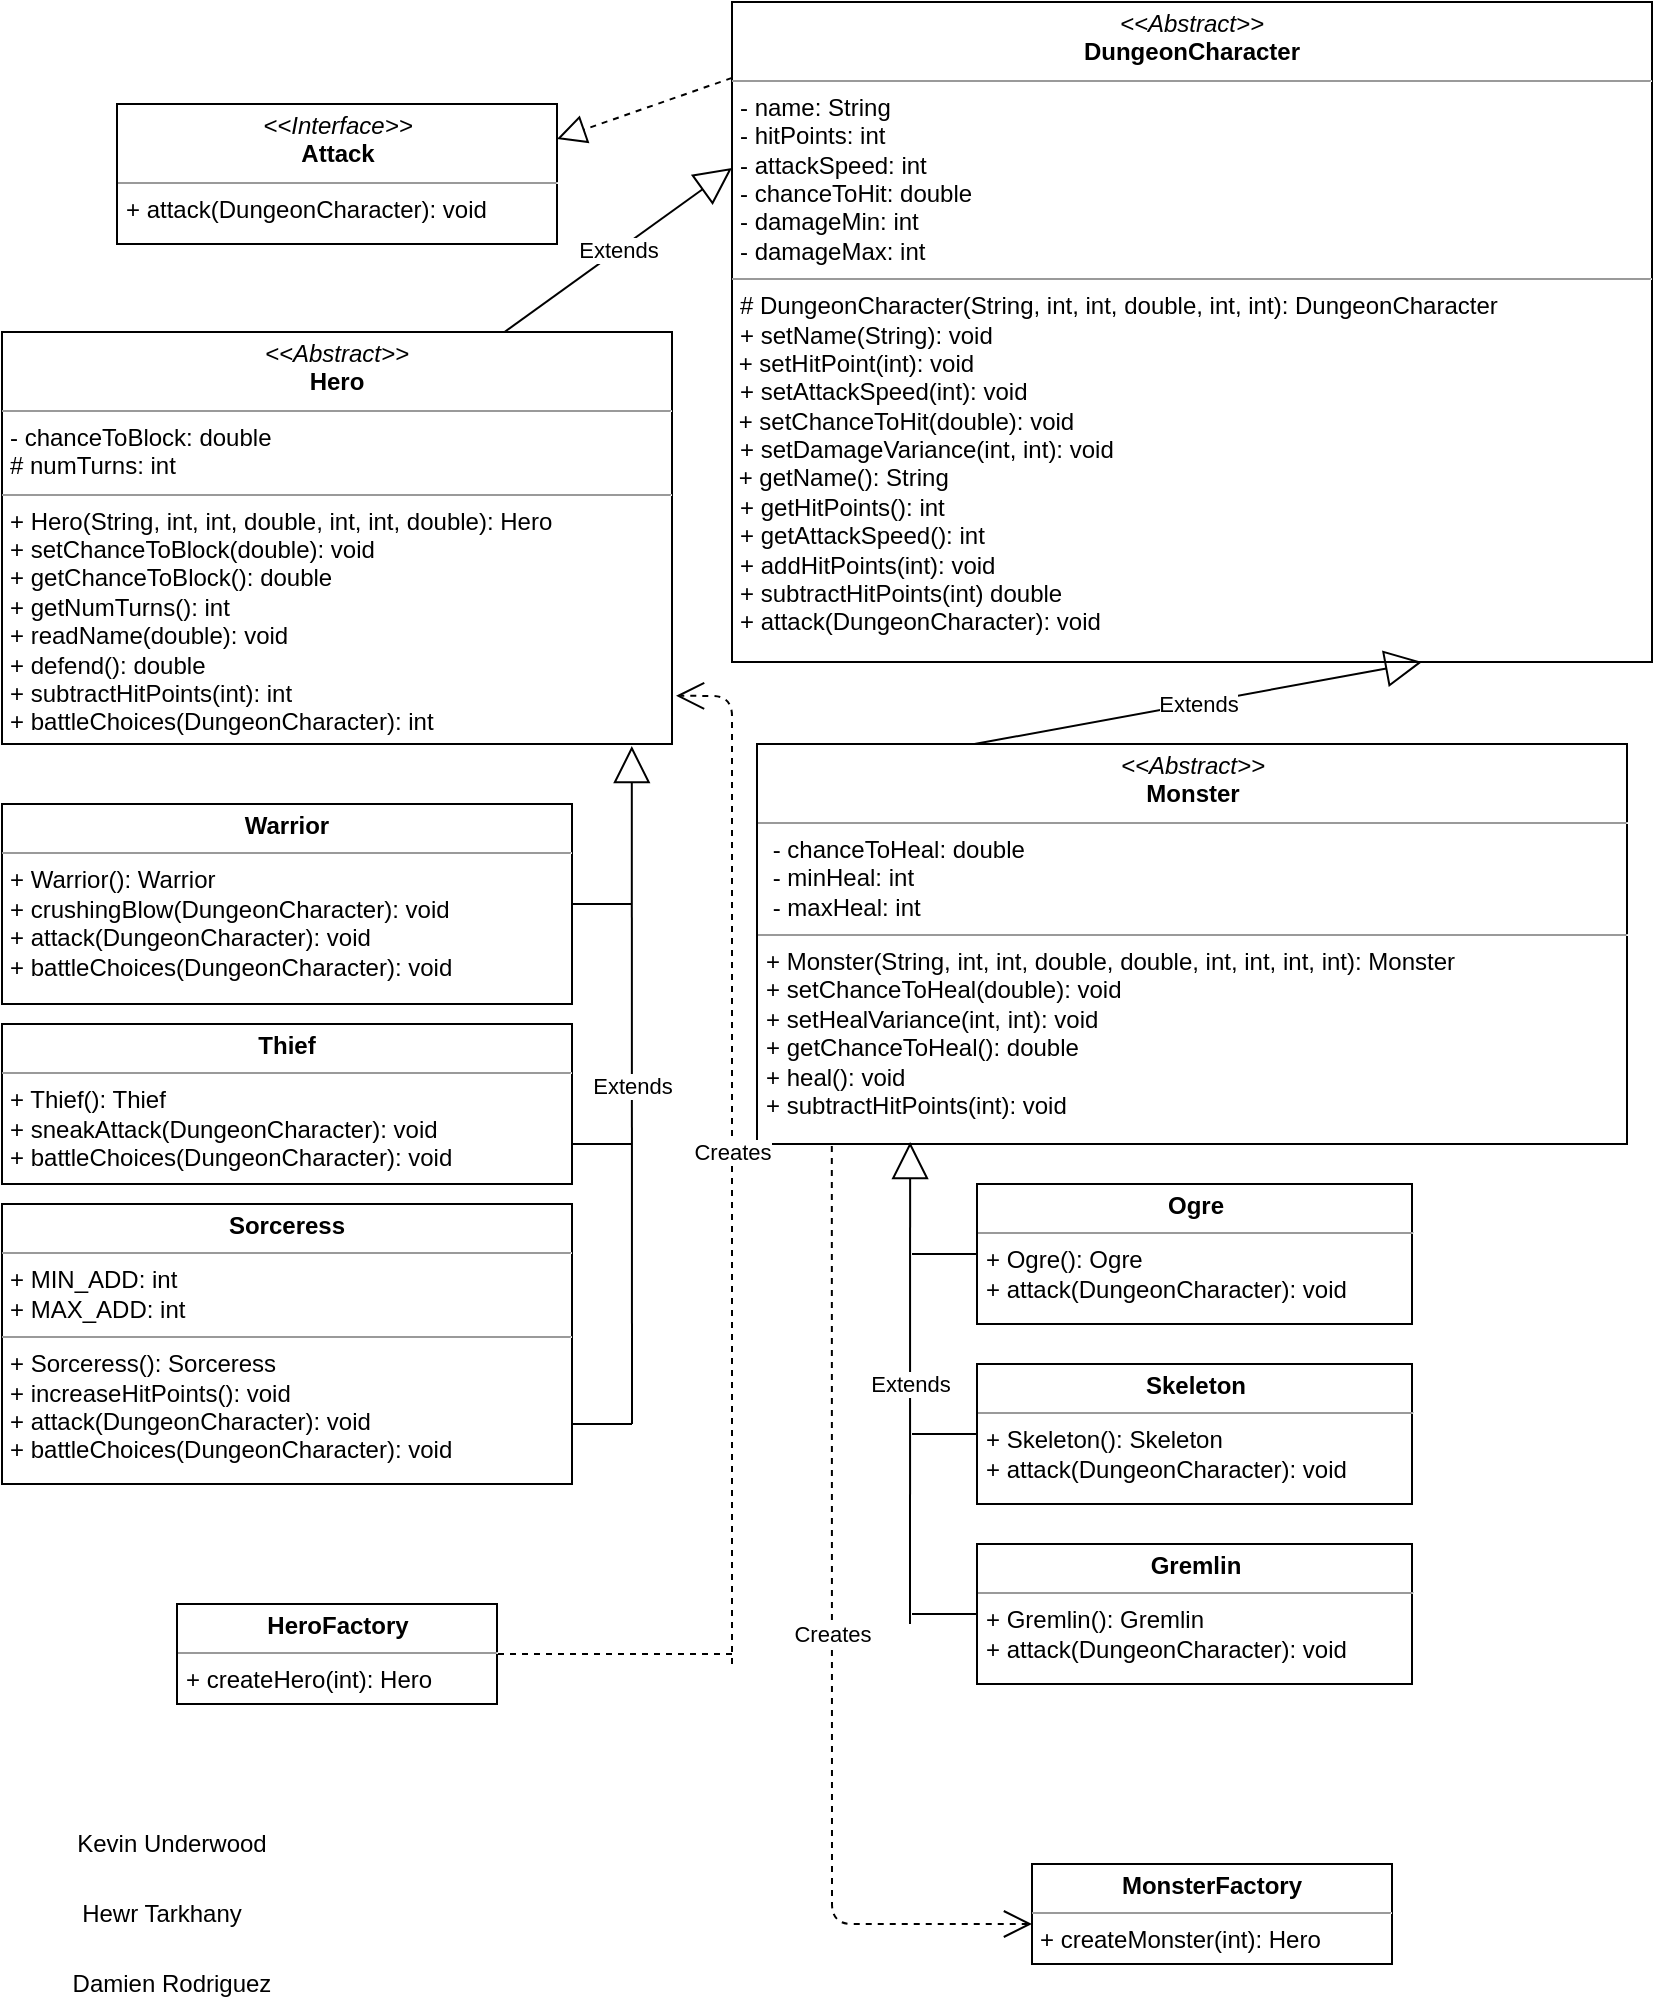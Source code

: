 <mxfile version="12.8.1" type="device"><diagram id="lzgoNqNDTVPzXDBglVrW" name="Page-1"><mxGraphModel dx="868" dy="454" grid="1" gridSize="10" guides="1" tooltips="1" connect="1" arrows="1" fold="1" page="1" pageScale="1" pageWidth="850" pageHeight="1100" math="0" shadow="0"><root><mxCell id="0"/><mxCell id="1" parent="0"/><mxCell id="JB4b7SiElBGVynCurm69-2" value="&lt;p style=&quot;margin: 0px ; margin-top: 4px ; text-align: center&quot;&gt;&lt;i&gt;&amp;lt;&amp;lt;Interface&amp;gt;&amp;gt;&lt;/i&gt;&lt;br&gt;&lt;b&gt;Attack&lt;/b&gt;&lt;/p&gt;&lt;hr size=&quot;1&quot;&gt;&lt;p style=&quot;margin: 0px ; margin-left: 4px&quot;&gt;+ attack(DungeonCharacter): void&lt;br&gt;&lt;/p&gt;" style="verticalAlign=top;align=left;overflow=fill;fontSize=12;fontFamily=Helvetica;html=1;" vertex="1" parent="1"><mxGeometry x="72.5" y="60" width="220" height="70" as="geometry"/></mxCell><mxCell id="JB4b7SiElBGVynCurm69-3" value="&lt;p style=&quot;margin: 0px ; margin-top: 4px ; text-align: center&quot;&gt;&lt;i&gt;&amp;lt;&amp;lt;Abstract&amp;gt;&amp;gt;&lt;/i&gt;&lt;br&gt;&lt;b&gt;DungeonCharacter&lt;/b&gt;&lt;/p&gt;&lt;hr size=&quot;1&quot;&gt;&lt;p style=&quot;margin: 0px ; margin-left: 4px&quot;&gt;- name: String&lt;br&gt;- hitPoints: int&lt;/p&gt;&lt;p style=&quot;margin: 0px ; margin-left: 4px&quot;&gt;- attackSpeed: int&lt;br&gt;- chanceToHit: double&lt;/p&gt;&lt;p style=&quot;margin: 0px ; margin-left: 4px&quot;&gt;- damageMin: int&lt;br&gt;- damageMax: int&lt;/p&gt;&lt;hr size=&quot;1&quot;&gt;&lt;p style=&quot;margin: 0px ; margin-left: 4px&quot;&gt;# DungeonCharacter(String, int, int, double, int, int): DungeonCharacter&lt;br&gt;+ setName(String): void&lt;br&gt;&lt;/p&gt;&amp;nbsp;+ setHitPoint(int): void&lt;br&gt;&lt;p style=&quot;margin: 0px ; margin-left: 4px&quot;&gt;+ setAttackSpeed(int): void&lt;/p&gt;&amp;nbsp;+ setChanceToHit(double): void&lt;br&gt;&lt;p style=&quot;margin: 0px ; margin-left: 4px&quot;&gt;+ setDamageVariance(int, int): void&lt;br&gt;&lt;/p&gt;&amp;nbsp;+ getName(): String&lt;br&gt;&lt;p style=&quot;margin: 0px ; margin-left: 4px&quot;&gt;+ getHitPoints(): int&lt;/p&gt;&lt;p style=&quot;margin: 0px ; margin-left: 4px&quot;&gt;+ getAttackSpeed(): int&lt;/p&gt;&lt;p style=&quot;margin: 0px ; margin-left: 4px&quot;&gt;+ addHitPoints(int): void&lt;/p&gt;&lt;p style=&quot;margin: 0px ; margin-left: 4px&quot;&gt;+ subtractHitPoints(int) double&lt;/p&gt;&lt;p style=&quot;margin: 0px ; margin-left: 4px&quot;&gt;+ attack(DungeonCharacter): void&lt;br&gt;&lt;/p&gt;&lt;p style=&quot;margin: 0px ; margin-left: 4px&quot;&gt;&lt;br&gt;&lt;/p&gt;" style="verticalAlign=top;align=left;overflow=fill;fontSize=12;fontFamily=Helvetica;html=1;" vertex="1" parent="1"><mxGeometry x="380" y="9" width="460" height="330" as="geometry"/></mxCell><mxCell id="JB4b7SiElBGVynCurm69-5" value="" style="endArrow=block;dashed=1;endFill=0;endSize=12;html=1;entryX=1;entryY=0.25;entryDx=0;entryDy=0;exitX=0;exitY=0.115;exitDx=0;exitDy=0;exitPerimeter=0;" edge="1" parent="1" source="JB4b7SiElBGVynCurm69-3" target="JB4b7SiElBGVynCurm69-2"><mxGeometry width="160" relative="1" as="geometry"><mxPoint x="350" y="160" as="sourcePoint"/><mxPoint x="510" y="160" as="targetPoint"/></mxGeometry></mxCell><mxCell id="JB4b7SiElBGVynCurm69-6" value="&lt;p style=&quot;margin: 0px ; margin-top: 4px ; text-align: center&quot;&gt;&lt;i&gt;&amp;lt;&amp;lt;Abstract&amp;gt;&amp;gt;&lt;/i&gt;&lt;br&gt;&lt;b&gt;Hero&lt;/b&gt;&lt;/p&gt;&lt;hr size=&quot;1&quot;&gt;&lt;p style=&quot;margin: 0px ; margin-left: 4px&quot;&gt;- chanceToBlock: double&lt;br&gt;# numTurns: int&lt;/p&gt;&lt;hr size=&quot;1&quot;&gt;&lt;p style=&quot;margin: 0px ; margin-left: 4px&quot;&gt;+ Hero(String, int, int, double, int, int, double): Hero&lt;br&gt;+ setChanceToBlock(double): void&lt;/p&gt;&lt;p style=&quot;margin: 0px ; margin-left: 4px&quot;&gt;+ getChanceToBlock(): double&lt;br&gt;+ getNumTurns(): int&lt;/p&gt;&lt;p style=&quot;margin: 0px ; margin-left: 4px&quot;&gt;+ readName(double): void&lt;/p&gt;&lt;p style=&quot;margin: 0px ; margin-left: 4px&quot;&gt;+ defend(): double&lt;br&gt;+ subtractHitPoints(int): int&lt;/p&gt;&lt;p style=&quot;margin: 0px ; margin-left: 4px&quot;&gt;+ battleChoices(DungeonCharacter): int&lt;/p&gt;" style="verticalAlign=top;align=left;overflow=fill;fontSize=12;fontFamily=Helvetica;html=1;" vertex="1" parent="1"><mxGeometry x="15" y="174" width="335" height="206" as="geometry"/></mxCell><mxCell id="JB4b7SiElBGVynCurm69-7" value="&lt;p style=&quot;margin: 0px ; margin-top: 4px ; text-align: center&quot;&gt;&lt;i&gt;&amp;lt;&amp;lt;Abstract&amp;gt;&amp;gt;&lt;/i&gt;&lt;br&gt;&lt;b&gt;Monster&lt;/b&gt;&lt;/p&gt;&lt;hr size=&quot;1&quot;&gt;&lt;p style=&quot;margin: 0px ; margin-left: 4px&quot;&gt;&amp;nbsp;- chanceToHeal: double&lt;br&gt;&amp;nbsp;- minHeal: int&lt;/p&gt;&lt;p style=&quot;margin: 0px ; margin-left: 4px&quot;&gt;&amp;nbsp;- maxHeal: int&lt;br&gt;&lt;/p&gt;&lt;hr size=&quot;1&quot;&gt;&lt;p style=&quot;margin: 0px ; margin-left: 4px&quot;&gt;+ Monster(String, int, int, double, double, int, int, int, int): Monster&lt;br&gt;&lt;/p&gt;&lt;p style=&quot;margin: 0px ; margin-left: 4px&quot;&gt;+ setChanceToHeal(double): void&lt;br&gt;+ setHealVariance(int, int): void&lt;/p&gt;&lt;p style=&quot;margin: 0px ; margin-left: 4px&quot;&gt;+ getChanceToHeal(): double&lt;/p&gt;&lt;p style=&quot;margin: 0px ; margin-left: 4px&quot;&gt;+ heal(): void&lt;br&gt;+ subtractHitPoints(int): void&lt;/p&gt;" style="verticalAlign=top;align=left;overflow=fill;fontSize=12;fontFamily=Helvetica;html=1;" vertex="1" parent="1"><mxGeometry x="392.5" y="380" width="435" height="200" as="geometry"/></mxCell><mxCell id="JB4b7SiElBGVynCurm69-8" value="&lt;p style=&quot;margin: 0px ; margin-top: 4px ; text-align: center&quot;&gt;&lt;b&gt;Warrior&lt;/b&gt;&lt;/p&gt;&lt;hr size=&quot;1&quot;&gt;&lt;p style=&quot;margin: 0px ; margin-left: 4px&quot;&gt;+ Warrior(): Warrior&lt;br&gt;+ crushingBlow(DungeonCharacter): void&lt;/p&gt;&lt;p style=&quot;margin: 0px ; margin-left: 4px&quot;&gt;+ attack(DungeonCharacter): void&lt;/p&gt;&lt;p style=&quot;margin: 0px ; margin-left: 4px&quot;&gt;+ battleChoices(DungeonCharacter): void&lt;br&gt;&lt;/p&gt;" style="verticalAlign=top;align=left;overflow=fill;fontSize=12;fontFamily=Helvetica;html=1;" vertex="1" parent="1"><mxGeometry x="15" y="410" width="285" height="100" as="geometry"/></mxCell><mxCell id="JB4b7SiElBGVynCurm69-10" value="&lt;p style=&quot;margin: 0px ; margin-top: 4px ; text-align: center&quot;&gt;&lt;b&gt;Thief&lt;/b&gt;&lt;br&gt;&lt;/p&gt;&lt;hr size=&quot;1&quot;&gt;&lt;p style=&quot;margin: 0px ; margin-left: 4px&quot;&gt;+ Thief(): Thief&lt;/p&gt;&lt;p style=&quot;margin: 0px ; margin-left: 4px&quot;&gt;+ sneakAttack(DungeonCharacter): void&lt;/p&gt;&lt;p style=&quot;margin: 0px ; margin-left: 4px&quot;&gt;+ battleChoices(DungeonCharacter): void&lt;br&gt;&lt;/p&gt;" style="verticalAlign=top;align=left;overflow=fill;fontSize=12;fontFamily=Helvetica;html=1;" vertex="1" parent="1"><mxGeometry x="15" y="520" width="285" height="80" as="geometry"/></mxCell><mxCell id="JB4b7SiElBGVynCurm69-11" value="&lt;p style=&quot;margin: 0px ; margin-top: 4px ; text-align: center&quot;&gt;&lt;b&gt;Sorceress&lt;/b&gt;&lt;/p&gt;&lt;hr size=&quot;1&quot;&gt;&lt;p style=&quot;margin: 0px ; margin-left: 4px&quot;&gt;+ MIN_ADD: int&lt;br&gt;+ MAX_ADD: int&lt;br&gt;&lt;/p&gt;&lt;hr size=&quot;1&quot;&gt;&lt;p style=&quot;margin: 0px ; margin-left: 4px&quot;&gt;+ Sorceress(): Sorceress&lt;br&gt;+ increaseHitPoints(): void&lt;/p&gt;&lt;p style=&quot;margin: 0px ; margin-left: 4px&quot;&gt;+ attack(DungeonCharacter): void&lt;/p&gt;&lt;p style=&quot;margin: 0px ; margin-left: 4px&quot;&gt;+ battleChoices(DungeonCharacter): void&lt;br&gt;&lt;/p&gt;" style="verticalAlign=top;align=left;overflow=fill;fontSize=12;fontFamily=Helvetica;html=1;" vertex="1" parent="1"><mxGeometry x="15" y="610" width="285" height="140" as="geometry"/></mxCell><mxCell id="JB4b7SiElBGVynCurm69-13" value="Extends" style="endArrow=block;endSize=16;endFill=0;html=1;entryX=0.94;entryY=1.005;entryDx=0;entryDy=0;entryPerimeter=0;" edge="1" parent="1" target="JB4b7SiElBGVynCurm69-6"><mxGeometry width="160" relative="1" as="geometry"><mxPoint x="330" y="720" as="sourcePoint"/><mxPoint x="510" y="600" as="targetPoint"/></mxGeometry></mxCell><mxCell id="JB4b7SiElBGVynCurm69-14" value="" style="endArrow=none;html=1;entryX=1;entryY=0.5;entryDx=0;entryDy=0;" edge="1" parent="1" target="JB4b7SiElBGVynCurm69-8"><mxGeometry width="50" height="50" relative="1" as="geometry"><mxPoint x="330" y="460" as="sourcePoint"/><mxPoint x="450" y="560" as="targetPoint"/></mxGeometry></mxCell><mxCell id="JB4b7SiElBGVynCurm69-15" value="" style="endArrow=none;html=1;entryX=1;entryY=0.5;entryDx=0;entryDy=0;" edge="1" parent="1"><mxGeometry width="50" height="50" relative="1" as="geometry"><mxPoint x="330" y="720" as="sourcePoint"/><mxPoint x="300" y="720" as="targetPoint"/></mxGeometry></mxCell><mxCell id="JB4b7SiElBGVynCurm69-16" value="" style="endArrow=none;html=1;entryX=1;entryY=0.75;entryDx=0;entryDy=0;" edge="1" parent="1" target="JB4b7SiElBGVynCurm69-10"><mxGeometry width="50" height="50" relative="1" as="geometry"><mxPoint x="330" y="580" as="sourcePoint"/><mxPoint x="320" y="480" as="targetPoint"/></mxGeometry></mxCell><mxCell id="JB4b7SiElBGVynCurm69-17" value="Extends" style="endArrow=block;endSize=16;endFill=0;html=1;entryX=0.75;entryY=1;entryDx=0;entryDy=0;exitX=0.25;exitY=0;exitDx=0;exitDy=0;" edge="1" parent="1" source="JB4b7SiElBGVynCurm69-7" target="JB4b7SiElBGVynCurm69-3"><mxGeometry width="160" relative="1" as="geometry"><mxPoint x="350" y="310" as="sourcePoint"/><mxPoint x="510" y="310" as="targetPoint"/></mxGeometry></mxCell><mxCell id="JB4b7SiElBGVynCurm69-18" value="Extends" style="endArrow=block;endSize=16;endFill=0;html=1;exitX=0.75;exitY=0;exitDx=0;exitDy=0;" edge="1" parent="1" source="JB4b7SiElBGVynCurm69-6"><mxGeometry width="160" relative="1" as="geometry"><mxPoint x="350" y="180" as="sourcePoint"/><mxPoint x="380" y="92" as="targetPoint"/></mxGeometry></mxCell><mxCell id="JB4b7SiElBGVynCurm69-19" value="&lt;p style=&quot;margin: 0px ; margin-top: 4px ; text-align: center&quot;&gt;&lt;b&gt;Ogre&lt;/b&gt;&lt;br&gt;&lt;/p&gt;&lt;hr size=&quot;1&quot;&gt;&lt;p style=&quot;margin: 0px ; margin-left: 4px&quot;&gt;+ Ogre(): Ogre&lt;br&gt;+ attack(DungeonCharacter): void&lt;br&gt;&lt;/p&gt;" style="verticalAlign=top;align=left;overflow=fill;fontSize=12;fontFamily=Helvetica;html=1;" vertex="1" parent="1"><mxGeometry x="502.5" y="600" width="217.5" height="70" as="geometry"/></mxCell><mxCell id="JB4b7SiElBGVynCurm69-20" value="&lt;p style=&quot;margin: 0px ; margin-top: 4px ; text-align: center&quot;&gt;&lt;b&gt;Skeleton&lt;/b&gt;&lt;br&gt;&lt;/p&gt;&lt;hr size=&quot;1&quot;&gt;&lt;p style=&quot;margin: 0px ; margin-left: 4px&quot;&gt;+ Skeleton(): Skeleton&lt;br&gt;+ attack(DungeonCharacter): void&lt;br&gt;&lt;/p&gt;" style="verticalAlign=top;align=left;overflow=fill;fontSize=12;fontFamily=Helvetica;html=1;" vertex="1" parent="1"><mxGeometry x="502.5" y="690" width="217.5" height="70" as="geometry"/></mxCell><mxCell id="JB4b7SiElBGVynCurm69-21" value="&lt;p style=&quot;margin: 0px ; margin-top: 4px ; text-align: center&quot;&gt;&lt;b&gt;Gremlin&lt;/b&gt;&lt;br&gt;&lt;/p&gt;&lt;hr size=&quot;1&quot;&gt;&lt;p style=&quot;margin: 0px ; margin-left: 4px&quot;&gt;+ Gremlin(): Gremlin&lt;br&gt;+ attack(DungeonCharacter): void&lt;br&gt;&lt;/p&gt;" style="verticalAlign=top;align=left;overflow=fill;fontSize=12;fontFamily=Helvetica;html=1;" vertex="1" parent="1"><mxGeometry x="502.5" y="780" width="217.5" height="70" as="geometry"/></mxCell><mxCell id="JB4b7SiElBGVynCurm69-22" value="Extends" style="endArrow=block;endSize=16;endFill=0;html=1;entryX=0.176;entryY=0.995;entryDx=0;entryDy=0;entryPerimeter=0;" edge="1" parent="1" target="JB4b7SiElBGVynCurm69-7"><mxGeometry width="160" relative="1" as="geometry"><mxPoint x="469" y="820" as="sourcePoint"/><mxPoint x="650" y="660" as="targetPoint"/></mxGeometry></mxCell><mxCell id="JB4b7SiElBGVynCurm69-23" value="" style="endArrow=none;html=1;entryX=0;entryY=0.5;entryDx=0;entryDy=0;" edge="1" parent="1" target="JB4b7SiElBGVynCurm69-21"><mxGeometry width="50" height="50" relative="1" as="geometry"><mxPoint x="470" y="815" as="sourcePoint"/><mxPoint x="600" y="630" as="targetPoint"/></mxGeometry></mxCell><mxCell id="JB4b7SiElBGVynCurm69-24" value="" style="endArrow=none;html=1;entryX=0;entryY=0.5;entryDx=0;entryDy=0;" edge="1" parent="1" target="JB4b7SiElBGVynCurm69-20"><mxGeometry width="50" height="50" relative="1" as="geometry"><mxPoint x="470" y="725" as="sourcePoint"/><mxPoint x="600" y="630" as="targetPoint"/></mxGeometry></mxCell><mxCell id="JB4b7SiElBGVynCurm69-25" value="" style="endArrow=none;html=1;entryX=0;entryY=0.5;entryDx=0;entryDy=0;" edge="1" parent="1" target="JB4b7SiElBGVynCurm69-19"><mxGeometry width="50" height="50" relative="1" as="geometry"><mxPoint x="470" y="635" as="sourcePoint"/><mxPoint x="600" y="630" as="targetPoint"/></mxGeometry></mxCell><mxCell id="JB4b7SiElBGVynCurm69-26" value="&lt;p style=&quot;margin: 0px ; margin-top: 4px ; text-align: center&quot;&gt;&lt;b&gt;HeroFactory&lt;/b&gt;&lt;br&gt;&lt;/p&gt;&lt;hr size=&quot;1&quot;&gt;&lt;p style=&quot;margin: 0px ; margin-left: 4px&quot;&gt;+ createHero(int): Hero&lt;br&gt;&lt;/p&gt;" style="verticalAlign=top;align=left;overflow=fill;fontSize=12;fontFamily=Helvetica;html=1;" vertex="1" parent="1"><mxGeometry x="102.5" y="810" width="160" height="50" as="geometry"/></mxCell><mxCell id="JB4b7SiElBGVynCurm69-27" value="&lt;p style=&quot;margin: 0px ; margin-top: 4px ; text-align: center&quot;&gt;&lt;b&gt;MonsterFactory&lt;/b&gt;&lt;br&gt;&lt;/p&gt;&lt;hr size=&quot;1&quot;&gt;&lt;p style=&quot;margin: 0px ; margin-left: 4px&quot;&gt;+ createMonster(int): Hero&lt;br&gt;&lt;/p&gt;" style="verticalAlign=top;align=left;overflow=fill;fontSize=12;fontFamily=Helvetica;html=1;" vertex="1" parent="1"><mxGeometry x="530" y="940" width="180" height="50" as="geometry"/></mxCell><mxCell id="JB4b7SiElBGVynCurm69-28" value="Creates" style="endArrow=open;endSize=12;dashed=1;html=1;exitX=0.086;exitY=1.005;exitDx=0;exitDy=0;exitPerimeter=0;" edge="1" parent="1" source="JB4b7SiElBGVynCurm69-7"><mxGeometry width="160" relative="1" as="geometry"><mxPoint x="430" y="660" as="sourcePoint"/><mxPoint x="530" y="970" as="targetPoint"/><Array as="points"><mxPoint x="430" y="970"/></Array></mxGeometry></mxCell><mxCell id="JB4b7SiElBGVynCurm69-29" value="Creates" style="endArrow=open;endSize=12;dashed=1;html=1;entryX=1.006;entryY=0.883;entryDx=0;entryDy=0;entryPerimeter=0;" edge="1" parent="1" target="JB4b7SiElBGVynCurm69-6"><mxGeometry width="160" relative="1" as="geometry"><mxPoint x="380" y="840" as="sourcePoint"/><mxPoint x="370" y="370" as="targetPoint"/><Array as="points"><mxPoint x="380" y="356"/></Array></mxGeometry></mxCell><mxCell id="JB4b7SiElBGVynCurm69-30" value="" style="endArrow=none;dashed=1;html=1;entryX=1;entryY=0.5;entryDx=0;entryDy=0;" edge="1" parent="1" target="JB4b7SiElBGVynCurm69-26"><mxGeometry width="50" height="50" relative="1" as="geometry"><mxPoint x="380" y="835" as="sourcePoint"/><mxPoint x="470" y="810" as="targetPoint"/></mxGeometry></mxCell><mxCell id="JB4b7SiElBGVynCurm69-31" value="Kevin Underwood" style="text;html=1;strokeColor=none;fillColor=none;align=center;verticalAlign=middle;whiteSpace=wrap;rounded=0;" vertex="1" parent="1"><mxGeometry x="40" y="920" width="120" height="20" as="geometry"/></mxCell><mxCell id="JB4b7SiElBGVynCurm69-34" value="Hewr Tarkhany" style="text;html=1;strokeColor=none;fillColor=none;align=center;verticalAlign=middle;whiteSpace=wrap;rounded=0;" vertex="1" parent="1"><mxGeometry x="40" y="955" width="110" height="20" as="geometry"/></mxCell><mxCell id="JB4b7SiElBGVynCurm69-35" value="Damien Rodriguez" style="text;html=1;strokeColor=none;fillColor=none;align=center;verticalAlign=middle;whiteSpace=wrap;rounded=0;" vertex="1" parent="1"><mxGeometry x="40" y="990" width="120" height="20" as="geometry"/></mxCell></root></mxGraphModel></diagram></mxfile>